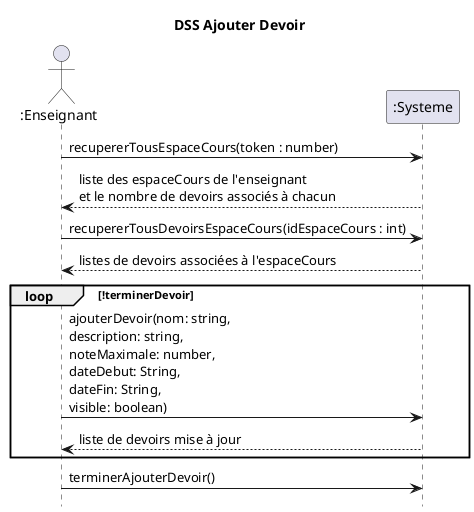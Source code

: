 @startuml DSS_Ajouter_Devoir
title DSS Ajouter Devoir
hide footbox
actor ":Enseignant" as professeur
participant ":Systeme" as systeme

professeur ->  systeme : recupererTousEspaceCours(token : number)
professeur <-- systeme : liste des espaceCours de l'enseignant\net le nombre de devoirs associés à chacun
professeur -> systeme : recupererTousDevoirsEspaceCours(idEspaceCours : int)
professeur <-- systeme : listes de devoirs associées à l'espaceCours
loop !terminerDevoir
professeur -> systeme : ajouterDevoir(nom: string, \ndescription: string, \nnoteMaximale: number, \ndateDebut: String, \ndateFin: String, \nvisible: boolean)
systeme --> professeur : liste de devoirs mise à jour
end
professeur -> systeme : terminerAjouterDevoir()
@enduml